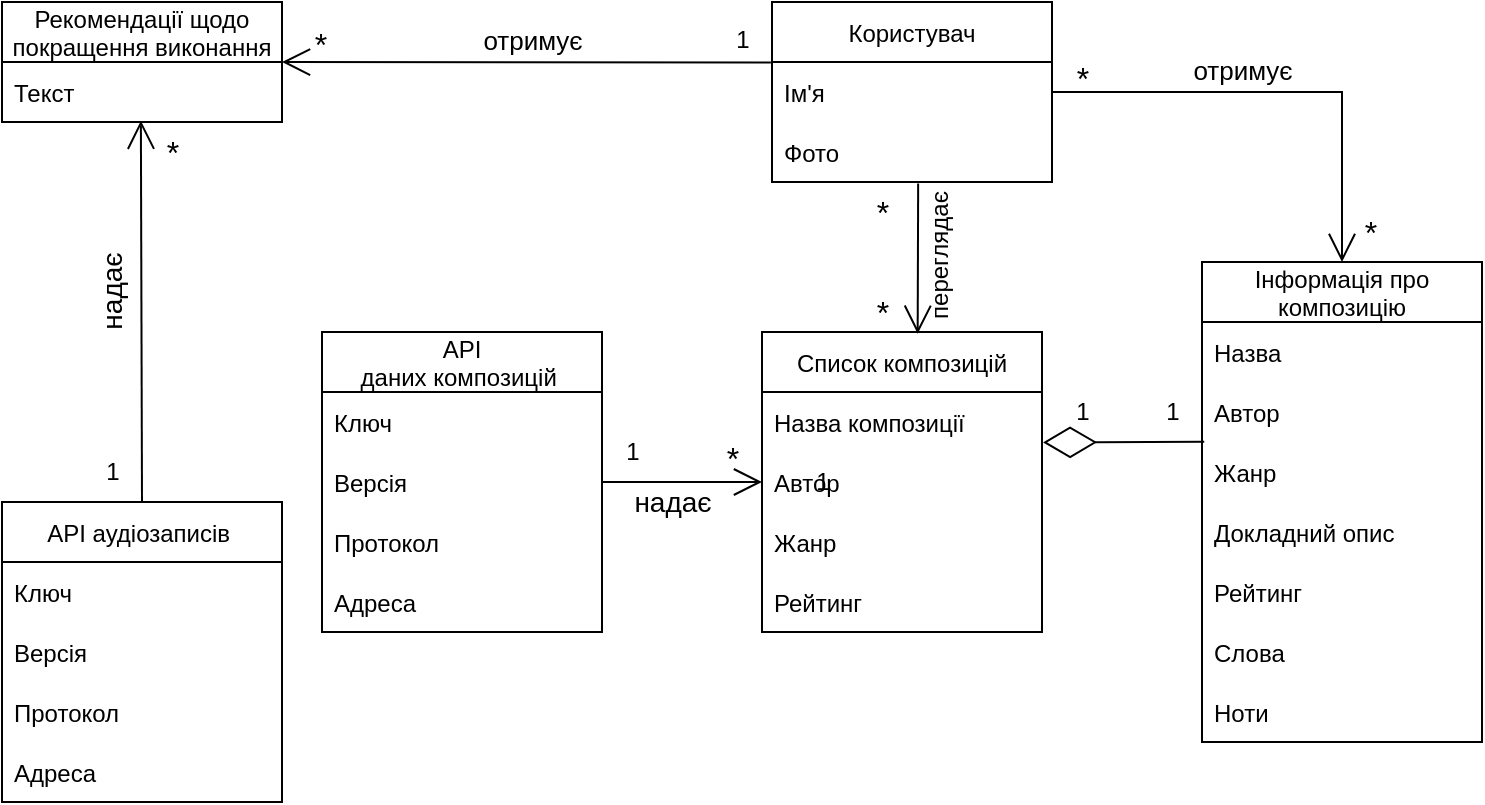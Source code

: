 <mxfile version="20.4.0" type="github">
  <diagram id="RGUGIV4TdAp76ttHS2Wy" name="Page-1">
    <mxGraphModel dx="1038" dy="521" grid="1" gridSize="10" guides="1" tooltips="1" connect="1" arrows="1" fold="1" page="1" pageScale="1" pageWidth="827" pageHeight="1169" math="0" shadow="0">
      <root>
        <mxCell id="0" />
        <mxCell id="1" parent="0" />
        <mxCell id="Cxl0EkzyUdcS85w27EvE-5" value="Користувач" style="swimlane;fontStyle=0;childLayout=stackLayout;horizontal=1;startSize=30;horizontalStack=0;resizeParent=1;resizeParentMax=0;resizeLast=0;collapsible=1;marginBottom=0;" parent="1" vertex="1">
          <mxGeometry x="385" y="70" width="140" height="90" as="geometry" />
        </mxCell>
        <mxCell id="Cxl0EkzyUdcS85w27EvE-6" value="Ім&#39;я" style="text;strokeColor=none;fillColor=none;align=left;verticalAlign=middle;spacingLeft=4;spacingRight=4;overflow=hidden;points=[[0,0.5],[1,0.5]];portConstraint=eastwest;rotatable=0;" parent="Cxl0EkzyUdcS85w27EvE-5" vertex="1">
          <mxGeometry y="30" width="140" height="30" as="geometry" />
        </mxCell>
        <mxCell id="Cxl0EkzyUdcS85w27EvE-7" value="Фото" style="text;strokeColor=none;fillColor=none;align=left;verticalAlign=middle;spacingLeft=4;spacingRight=4;overflow=hidden;points=[[0,0.5],[1,0.5]];portConstraint=eastwest;rotatable=0;" parent="Cxl0EkzyUdcS85w27EvE-5" vertex="1">
          <mxGeometry y="60" width="140" height="30" as="geometry" />
        </mxCell>
        <mxCell id="Cxl0EkzyUdcS85w27EvE-12" value="API &#xa;даних композицій " style="swimlane;fontStyle=0;childLayout=stackLayout;horizontal=1;startSize=30;horizontalStack=0;resizeParent=1;resizeParentMax=0;resizeLast=0;collapsible=1;marginBottom=0;" parent="1" vertex="1">
          <mxGeometry x="160" y="235" width="140" height="150" as="geometry" />
        </mxCell>
        <mxCell id="Cxl0EkzyUdcS85w27EvE-13" value="Ключ" style="text;strokeColor=none;fillColor=none;align=left;verticalAlign=middle;spacingLeft=4;spacingRight=4;overflow=hidden;points=[[0,0.5],[1,0.5]];portConstraint=eastwest;rotatable=0;" parent="Cxl0EkzyUdcS85w27EvE-12" vertex="1">
          <mxGeometry y="30" width="140" height="30" as="geometry" />
        </mxCell>
        <mxCell id="Cxl0EkzyUdcS85w27EvE-14" value="Версія" style="text;strokeColor=none;fillColor=none;align=left;verticalAlign=middle;spacingLeft=4;spacingRight=4;overflow=hidden;points=[[0,0.5],[1,0.5]];portConstraint=eastwest;rotatable=0;" parent="Cxl0EkzyUdcS85w27EvE-12" vertex="1">
          <mxGeometry y="60" width="140" height="30" as="geometry" />
        </mxCell>
        <mxCell id="Cxl0EkzyUdcS85w27EvE-17" value="Протокол" style="text;strokeColor=none;fillColor=none;align=left;verticalAlign=middle;spacingLeft=4;spacingRight=4;overflow=hidden;points=[[0,0.5],[1,0.5]];portConstraint=eastwest;rotatable=0;" parent="Cxl0EkzyUdcS85w27EvE-12" vertex="1">
          <mxGeometry y="90" width="140" height="30" as="geometry" />
        </mxCell>
        <mxCell id="Cxl0EkzyUdcS85w27EvE-18" value="Адреса" style="text;strokeColor=none;fillColor=none;align=left;verticalAlign=middle;spacingLeft=4;spacingRight=4;overflow=hidden;points=[[0,0.5],[1,0.5]];portConstraint=eastwest;rotatable=0;" parent="Cxl0EkzyUdcS85w27EvE-12" vertex="1">
          <mxGeometry y="120" width="140" height="30" as="geometry" />
        </mxCell>
        <mxCell id="Cxl0EkzyUdcS85w27EvE-19" value="Список композицій" style="swimlane;fontStyle=0;childLayout=stackLayout;horizontal=1;startSize=30;horizontalStack=0;resizeParent=1;resizeParentMax=0;resizeLast=0;collapsible=1;marginBottom=0;" parent="1" vertex="1">
          <mxGeometry x="380" y="235" width="140" height="150" as="geometry" />
        </mxCell>
        <mxCell id="Cxl0EkzyUdcS85w27EvE-20" value="Назва композиції" style="text;strokeColor=none;fillColor=none;align=left;verticalAlign=middle;spacingLeft=4;spacingRight=4;overflow=hidden;points=[[0,0.5],[1,0.5]];portConstraint=eastwest;rotatable=0;" parent="Cxl0EkzyUdcS85w27EvE-19" vertex="1">
          <mxGeometry y="30" width="140" height="30" as="geometry" />
        </mxCell>
        <mxCell id="Cxl0EkzyUdcS85w27EvE-21" value="Автор" style="text;strokeColor=none;fillColor=none;align=left;verticalAlign=middle;spacingLeft=4;spacingRight=4;overflow=hidden;points=[[0,0.5],[1,0.5]];portConstraint=eastwest;rotatable=0;" parent="Cxl0EkzyUdcS85w27EvE-19" vertex="1">
          <mxGeometry y="60" width="140" height="30" as="geometry" />
        </mxCell>
        <mxCell id="Cxl0EkzyUdcS85w27EvE-22" value="Жанр" style="text;strokeColor=none;fillColor=none;align=left;verticalAlign=middle;spacingLeft=4;spacingRight=4;overflow=hidden;points=[[0,0.5],[1,0.5]];portConstraint=eastwest;rotatable=0;" parent="Cxl0EkzyUdcS85w27EvE-19" vertex="1">
          <mxGeometry y="90" width="140" height="30" as="geometry" />
        </mxCell>
        <mxCell id="Cxl0EkzyUdcS85w27EvE-24" value="Рейтинг" style="text;strokeColor=none;fillColor=none;align=left;verticalAlign=middle;spacingLeft=4;spacingRight=4;overflow=hidden;points=[[0,0.5],[1,0.5]];portConstraint=eastwest;rotatable=0;" parent="Cxl0EkzyUdcS85w27EvE-19" vertex="1">
          <mxGeometry y="120" width="140" height="30" as="geometry" />
        </mxCell>
        <mxCell id="Cxl0EkzyUdcS85w27EvE-25" value="Інформація про &#xa;композицію" style="swimlane;fontStyle=0;childLayout=stackLayout;horizontal=1;startSize=30;horizontalStack=0;resizeParent=1;resizeParentMax=0;resizeLast=0;collapsible=1;marginBottom=0;" parent="1" vertex="1">
          <mxGeometry x="600" y="200" width="140" height="240" as="geometry" />
        </mxCell>
        <mxCell id="Cxl0EkzyUdcS85w27EvE-26" value="Назва" style="text;strokeColor=none;fillColor=none;align=left;verticalAlign=middle;spacingLeft=4;spacingRight=4;overflow=hidden;points=[[0,0.5],[1,0.5]];portConstraint=eastwest;rotatable=0;" parent="Cxl0EkzyUdcS85w27EvE-25" vertex="1">
          <mxGeometry y="30" width="140" height="30" as="geometry" />
        </mxCell>
        <mxCell id="Cxl0EkzyUdcS85w27EvE-27" value="Автор" style="text;strokeColor=none;fillColor=none;align=left;verticalAlign=middle;spacingLeft=4;spacingRight=4;overflow=hidden;points=[[0,0.5],[1,0.5]];portConstraint=eastwest;rotatable=0;" parent="Cxl0EkzyUdcS85w27EvE-25" vertex="1">
          <mxGeometry y="60" width="140" height="30" as="geometry" />
        </mxCell>
        <mxCell id="Cxl0EkzyUdcS85w27EvE-28" value="Жанр" style="text;strokeColor=none;fillColor=none;align=left;verticalAlign=middle;spacingLeft=4;spacingRight=4;overflow=hidden;points=[[0,0.5],[1,0.5]];portConstraint=eastwest;rotatable=0;" parent="Cxl0EkzyUdcS85w27EvE-25" vertex="1">
          <mxGeometry y="90" width="140" height="30" as="geometry" />
        </mxCell>
        <mxCell id="Cxl0EkzyUdcS85w27EvE-29" value="Докладний опис" style="text;strokeColor=none;fillColor=none;align=left;verticalAlign=middle;spacingLeft=4;spacingRight=4;overflow=hidden;points=[[0,0.5],[1,0.5]];portConstraint=eastwest;rotatable=0;" parent="Cxl0EkzyUdcS85w27EvE-25" vertex="1">
          <mxGeometry y="120" width="140" height="30" as="geometry" />
        </mxCell>
        <mxCell id="Cxl0EkzyUdcS85w27EvE-30" value="Рейтинг" style="text;strokeColor=none;fillColor=none;align=left;verticalAlign=middle;spacingLeft=4;spacingRight=4;overflow=hidden;points=[[0,0.5],[1,0.5]];portConstraint=eastwest;rotatable=0;" parent="Cxl0EkzyUdcS85w27EvE-25" vertex="1">
          <mxGeometry y="150" width="140" height="30" as="geometry" />
        </mxCell>
        <mxCell id="Cxl0EkzyUdcS85w27EvE-46" value="Слова" style="text;strokeColor=none;fillColor=none;align=left;verticalAlign=middle;spacingLeft=4;spacingRight=4;overflow=hidden;points=[[0,0.5],[1,0.5]];portConstraint=eastwest;rotatable=0;" parent="Cxl0EkzyUdcS85w27EvE-25" vertex="1">
          <mxGeometry y="180" width="140" height="30" as="geometry" />
        </mxCell>
        <mxCell id="Cxl0EkzyUdcS85w27EvE-47" value="Ноти" style="text;strokeColor=none;fillColor=none;align=left;verticalAlign=middle;spacingLeft=4;spacingRight=4;overflow=hidden;points=[[0,0.5],[1,0.5]];portConstraint=eastwest;rotatable=0;" parent="Cxl0EkzyUdcS85w27EvE-25" vertex="1">
          <mxGeometry y="210" width="140" height="30" as="geometry" />
        </mxCell>
        <mxCell id="Cxl0EkzyUdcS85w27EvE-31" value="API аудіозаписів " style="swimlane;fontStyle=0;childLayout=stackLayout;horizontal=1;startSize=30;horizontalStack=0;resizeParent=1;resizeParentMax=0;resizeLast=0;collapsible=1;marginBottom=0;" parent="1" vertex="1">
          <mxGeometry y="320" width="140" height="150" as="geometry" />
        </mxCell>
        <mxCell id="Cxl0EkzyUdcS85w27EvE-32" value="Ключ" style="text;strokeColor=none;fillColor=none;align=left;verticalAlign=middle;spacingLeft=4;spacingRight=4;overflow=hidden;points=[[0,0.5],[1,0.5]];portConstraint=eastwest;rotatable=0;" parent="Cxl0EkzyUdcS85w27EvE-31" vertex="1">
          <mxGeometry y="30" width="140" height="30" as="geometry" />
        </mxCell>
        <mxCell id="Cxl0EkzyUdcS85w27EvE-33" value="Версія" style="text;strokeColor=none;fillColor=none;align=left;verticalAlign=middle;spacingLeft=4;spacingRight=4;overflow=hidden;points=[[0,0.5],[1,0.5]];portConstraint=eastwest;rotatable=0;" parent="Cxl0EkzyUdcS85w27EvE-31" vertex="1">
          <mxGeometry y="60" width="140" height="30" as="geometry" />
        </mxCell>
        <mxCell id="Cxl0EkzyUdcS85w27EvE-34" value="Протокол" style="text;strokeColor=none;fillColor=none;align=left;verticalAlign=middle;spacingLeft=4;spacingRight=4;overflow=hidden;points=[[0,0.5],[1,0.5]];portConstraint=eastwest;rotatable=0;" parent="Cxl0EkzyUdcS85w27EvE-31" vertex="1">
          <mxGeometry y="90" width="140" height="30" as="geometry" />
        </mxCell>
        <mxCell id="Cxl0EkzyUdcS85w27EvE-35" value="Адреса" style="text;strokeColor=none;fillColor=none;align=left;verticalAlign=middle;spacingLeft=4;spacingRight=4;overflow=hidden;points=[[0,0.5],[1,0.5]];portConstraint=eastwest;rotatable=0;" parent="Cxl0EkzyUdcS85w27EvE-31" vertex="1">
          <mxGeometry y="120" width="140" height="30" as="geometry" />
        </mxCell>
        <mxCell id="Cxl0EkzyUdcS85w27EvE-36" value="Рекомендації щодо &#xa;покращення виконання" style="swimlane;fontStyle=0;childLayout=stackLayout;horizontal=1;startSize=30;horizontalStack=0;resizeParent=1;resizeParentMax=0;resizeLast=0;collapsible=1;marginBottom=0;" parent="1" vertex="1">
          <mxGeometry y="70" width="140" height="60" as="geometry" />
        </mxCell>
        <mxCell id="Cxl0EkzyUdcS85w27EvE-37" value="Текст" style="text;strokeColor=none;fillColor=none;align=left;verticalAlign=middle;spacingLeft=4;spacingRight=4;overflow=hidden;points=[[0,0.5],[1,0.5]];portConstraint=eastwest;rotatable=0;" parent="Cxl0EkzyUdcS85w27EvE-36" vertex="1">
          <mxGeometry y="30" width="140" height="30" as="geometry" />
        </mxCell>
        <mxCell id="Cxl0EkzyUdcS85w27EvE-49" value="1" style="text;html=1;align=center;verticalAlign=middle;resizable=0;points=[];autosize=1;strokeColor=none;fillColor=none;" parent="1" vertex="1">
          <mxGeometry x="570" y="260" width="30" height="30" as="geometry" />
        </mxCell>
        <mxCell id="Cxl0EkzyUdcS85w27EvE-51" value="1" style="text;html=1;align=center;verticalAlign=middle;resizable=0;points=[];autosize=1;strokeColor=none;fillColor=none;" parent="1" vertex="1">
          <mxGeometry x="395" y="295" width="30" height="30" as="geometry" />
        </mxCell>
        <mxCell id="Cxl0EkzyUdcS85w27EvE-52" value="*" style="text;html=1;align=center;verticalAlign=middle;resizable=0;points=[];autosize=1;strokeColor=none;fillColor=none;fontSize=16;" parent="1" vertex="1">
          <mxGeometry x="350" y="283" width="30" height="30" as="geometry" />
        </mxCell>
        <mxCell id="Cxl0EkzyUdcS85w27EvE-53" value="" style="endArrow=diamondThin;endFill=0;endSize=24;html=1;rounded=0;exitX=0.008;exitY=-0.003;exitDx=0;exitDy=0;exitPerimeter=0;entryX=1.004;entryY=0.841;entryDx=0;entryDy=0;entryPerimeter=0;" parent="1" source="Cxl0EkzyUdcS85w27EvE-28" target="Cxl0EkzyUdcS85w27EvE-20" edge="1">
          <mxGeometry width="160" relative="1" as="geometry">
            <mxPoint x="600" y="150" as="sourcePoint" />
            <mxPoint x="500" y="150" as="targetPoint" />
          </mxGeometry>
        </mxCell>
        <mxCell id="Cxl0EkzyUdcS85w27EvE-54" value="1" style="text;html=1;align=center;verticalAlign=middle;resizable=0;points=[];autosize=1;strokeColor=none;fillColor=none;" parent="1" vertex="1">
          <mxGeometry x="525" y="260" width="30" height="30" as="geometry" />
        </mxCell>
        <mxCell id="Cxl0EkzyUdcS85w27EvE-56" value="" style="endArrow=open;endFill=1;endSize=12;html=1;rounded=0;exitX=1;exitY=0.5;exitDx=0;exitDy=0;entryX=0;entryY=0.5;entryDx=0;entryDy=0;" parent="1" source="Cxl0EkzyUdcS85w27EvE-14" target="Cxl0EkzyUdcS85w27EvE-21" edge="1">
          <mxGeometry width="160" relative="1" as="geometry">
            <mxPoint x="470" y="270" as="sourcePoint" />
            <mxPoint x="430" y="210" as="targetPoint" />
          </mxGeometry>
        </mxCell>
        <mxCell id="Cxl0EkzyUdcS85w27EvE-60" value="" style="endArrow=open;endFill=1;endSize=12;html=1;rounded=0;exitX=1;exitY=0.5;exitDx=0;exitDy=0;entryX=0.5;entryY=0;entryDx=0;entryDy=0;" parent="1" source="Cxl0EkzyUdcS85w27EvE-6" target="Cxl0EkzyUdcS85w27EvE-25" edge="1">
          <mxGeometry width="160" relative="1" as="geometry">
            <mxPoint x="200" y="250" as="sourcePoint" />
            <mxPoint x="680" y="105" as="targetPoint" />
            <Array as="points">
              <mxPoint x="670" y="115" />
            </Array>
          </mxGeometry>
        </mxCell>
        <mxCell id="Cxl0EkzyUdcS85w27EvE-61" value="1" style="text;html=1;align=center;verticalAlign=middle;resizable=0;points=[];autosize=1;strokeColor=none;fillColor=none;" parent="1" vertex="1">
          <mxGeometry x="300" y="280" width="30" height="30" as="geometry" />
        </mxCell>
        <mxCell id="Cxl0EkzyUdcS85w27EvE-62" value="" style="endArrow=open;endFill=1;endSize=12;html=1;rounded=0;exitX=0.522;exitY=1.025;exitDx=0;exitDy=0;exitPerimeter=0;entryX=0.556;entryY=0.006;entryDx=0;entryDy=0;entryPerimeter=0;" parent="1" source="Cxl0EkzyUdcS85w27EvE-7" target="Cxl0EkzyUdcS85w27EvE-19" edge="1">
          <mxGeometry width="160" relative="1" as="geometry">
            <mxPoint x="467.5" y="195" as="sourcePoint" />
            <mxPoint x="460" y="230" as="targetPoint" />
            <Array as="points" />
          </mxGeometry>
        </mxCell>
        <mxCell id="Cxl0EkzyUdcS85w27EvE-63" value="*" style="text;html=1;align=center;verticalAlign=middle;resizable=0;points=[];autosize=1;strokeColor=none;fillColor=none;fontSize=16;" parent="1" vertex="1">
          <mxGeometry x="425" y="160" width="30" height="30" as="geometry" />
        </mxCell>
        <mxCell id="Cxl0EkzyUdcS85w27EvE-64" value="*" style="text;html=1;align=center;verticalAlign=middle;resizable=0;points=[];autosize=1;strokeColor=none;fillColor=none;fontSize=16;" parent="1" vertex="1">
          <mxGeometry x="425" y="210" width="30" height="30" as="geometry" />
        </mxCell>
        <mxCell id="Cxl0EkzyUdcS85w27EvE-65" value="*" style="text;html=1;align=center;verticalAlign=middle;resizable=0;points=[];autosize=1;strokeColor=none;fillColor=none;fontSize=16;" parent="1" vertex="1">
          <mxGeometry x="525" y="93" width="30" height="30" as="geometry" />
        </mxCell>
        <mxCell id="Cxl0EkzyUdcS85w27EvE-67" value="*" style="text;html=1;align=center;verticalAlign=middle;resizable=0;points=[];autosize=1;strokeColor=none;fillColor=none;fontSize=16;" parent="1" vertex="1">
          <mxGeometry x="669" y="170" width="30" height="30" as="geometry" />
        </mxCell>
        <mxCell id="Cxl0EkzyUdcS85w27EvE-68" value="отримує" style="text;html=1;align=center;verticalAlign=middle;resizable=0;points=[];autosize=1;strokeColor=none;fillColor=none;fontSize=13;" parent="1" vertex="1">
          <mxGeometry x="585" y="89" width="70" height="30" as="geometry" />
        </mxCell>
        <mxCell id="Cxl0EkzyUdcS85w27EvE-70" value="надає" style="text;html=1;align=center;verticalAlign=middle;resizable=0;points=[];autosize=1;strokeColor=none;fillColor=none;fontSize=14;" parent="1" vertex="1">
          <mxGeometry x="305" y="305" width="60" height="30" as="geometry" />
        </mxCell>
        <mxCell id="Cxl0EkzyUdcS85w27EvE-72" value="переглядає" style="text;html=1;align=center;verticalAlign=middle;resizable=0;points=[];autosize=1;strokeColor=none;fillColor=none;fontSize=12;rotation=-90;" parent="1" vertex="1">
          <mxGeometry x="424" y="182" width="90" height="30" as="geometry" />
        </mxCell>
        <mxCell id="Cxl0EkzyUdcS85w27EvE-74" value="1" style="text;html=1;align=center;verticalAlign=middle;resizable=0;points=[];autosize=1;strokeColor=none;fillColor=none;" parent="1" vertex="1">
          <mxGeometry x="40" y="290" width="30" height="30" as="geometry" />
        </mxCell>
        <mxCell id="Cxl0EkzyUdcS85w27EvE-75" value="*" style="text;html=1;align=center;verticalAlign=middle;resizable=0;points=[];autosize=1;strokeColor=none;fillColor=none;fontSize=16;" parent="1" vertex="1">
          <mxGeometry x="70" y="130" width="30" height="30" as="geometry" />
        </mxCell>
        <mxCell id="Cxl0EkzyUdcS85w27EvE-76" value="" style="endArrow=open;endFill=1;endSize=12;html=1;rounded=0;exitX=0.5;exitY=0;exitDx=0;exitDy=0;entryX=0.496;entryY=0.978;entryDx=0;entryDy=0;entryPerimeter=0;" parent="1" source="Cxl0EkzyUdcS85w27EvE-31" target="Cxl0EkzyUdcS85w27EvE-37" edge="1">
          <mxGeometry width="160" relative="1" as="geometry">
            <mxPoint x="310" y="320" as="sourcePoint" />
            <mxPoint x="390" y="320" as="targetPoint" />
          </mxGeometry>
        </mxCell>
        <mxCell id="Cxl0EkzyUdcS85w27EvE-77" value="надає" style="text;html=1;align=center;verticalAlign=middle;resizable=0;points=[];autosize=1;strokeColor=none;fillColor=none;fontSize=14;rotation=-90;" parent="1" vertex="1">
          <mxGeometry x="25" y="200" width="60" height="30" as="geometry" />
        </mxCell>
        <mxCell id="Cxl0EkzyUdcS85w27EvE-78" value="" style="endArrow=open;endFill=1;endSize=12;html=1;rounded=0;exitX=-0.004;exitY=0.336;exitDx=0;exitDy=0;exitPerimeter=0;" parent="1" source="Cxl0EkzyUdcS85w27EvE-5" edge="1">
          <mxGeometry width="160" relative="1" as="geometry">
            <mxPoint x="295" y="96.5" as="sourcePoint" />
            <mxPoint x="140" y="100" as="targetPoint" />
            <Array as="points" />
          </mxGeometry>
        </mxCell>
        <mxCell id="Cxl0EkzyUdcS85w27EvE-79" value="отримує" style="text;html=1;align=center;verticalAlign=middle;resizable=0;points=[];autosize=1;strokeColor=none;fillColor=none;fontSize=13;" parent="1" vertex="1">
          <mxGeometry x="230" y="74" width="70" height="30" as="geometry" />
        </mxCell>
        <mxCell id="Cxl0EkzyUdcS85w27EvE-81" value="1" style="text;html=1;align=center;verticalAlign=middle;resizable=0;points=[];autosize=1;strokeColor=none;fillColor=none;" parent="1" vertex="1">
          <mxGeometry x="355" y="74" width="30" height="30" as="geometry" />
        </mxCell>
        <mxCell id="Cxl0EkzyUdcS85w27EvE-82" value="*" style="text;html=1;align=center;verticalAlign=middle;resizable=0;points=[];autosize=1;strokeColor=none;fillColor=none;fontSize=16;" parent="1" vertex="1">
          <mxGeometry x="144" y="76" width="30" height="30" as="geometry" />
        </mxCell>
      </root>
    </mxGraphModel>
  </diagram>
</mxfile>
